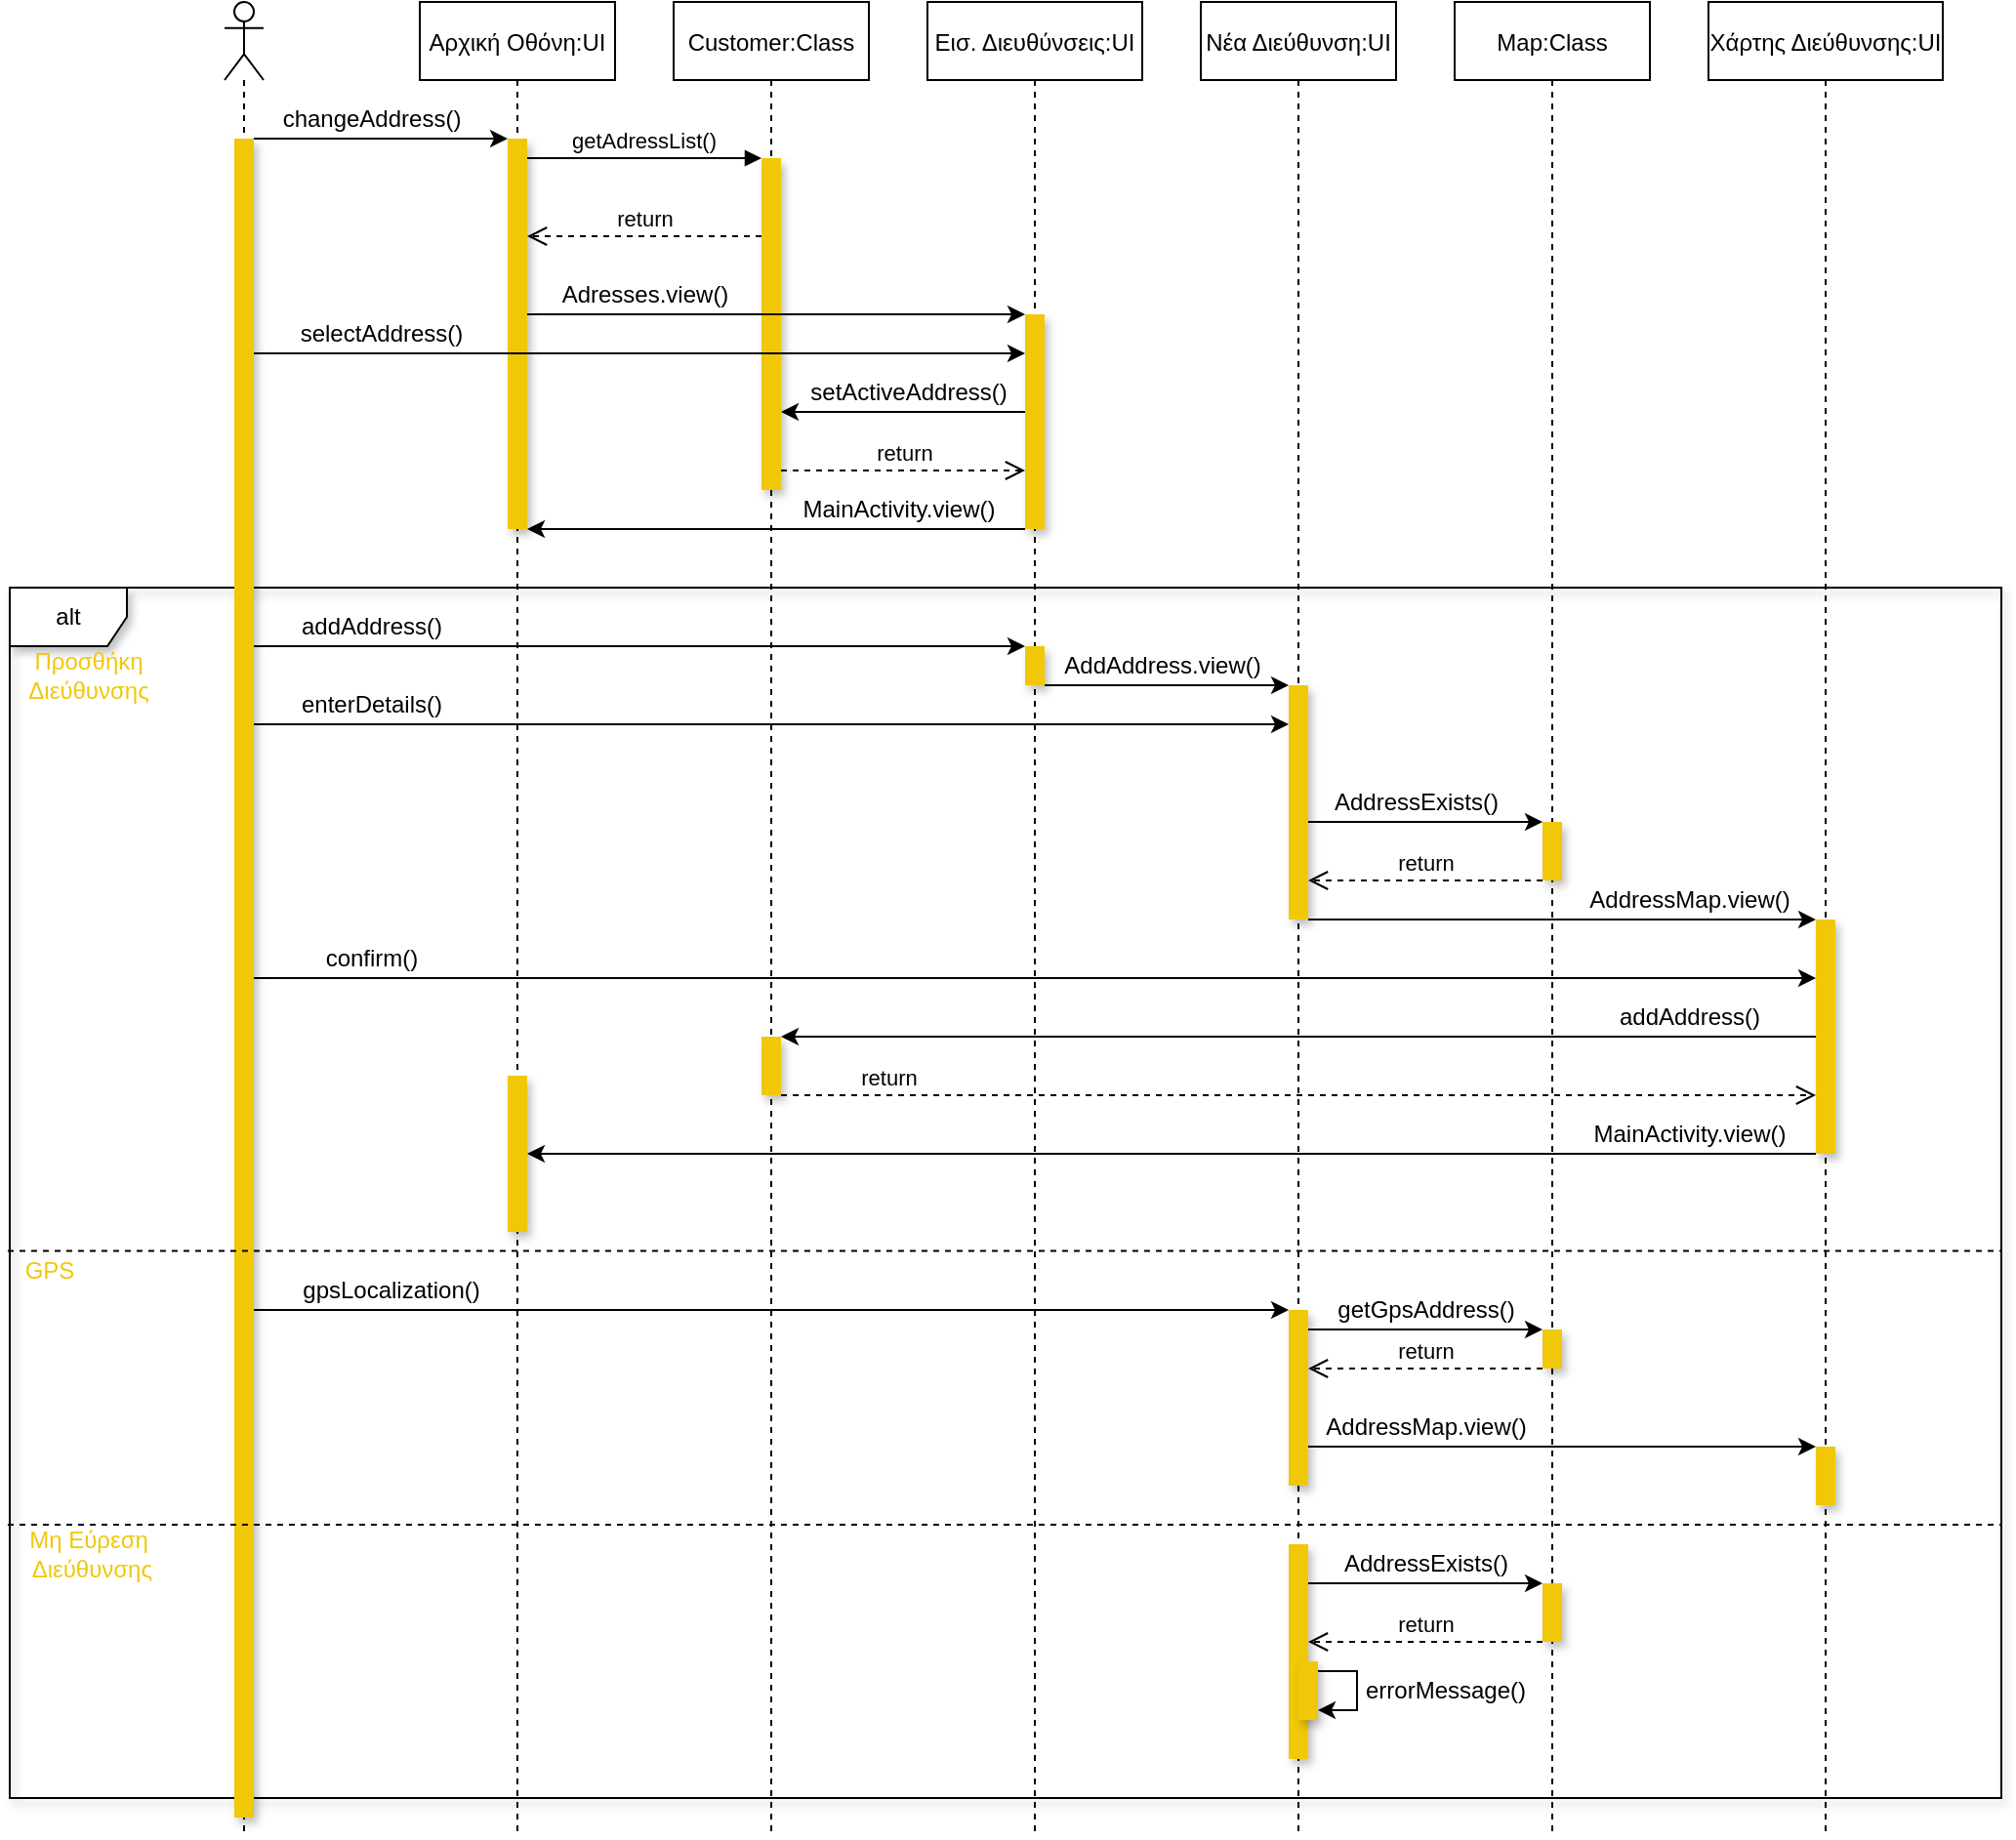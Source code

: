 <mxfile version="18.1.3" type="device"><diagram id="kgpKYQtTHZ0yAKxKKP6v" name="Page-1"><mxGraphModel dx="2017" dy="902" grid="1" gridSize="10" guides="1" tooltips="1" connect="1" arrows="1" fold="1" page="1" pageScale="1" pageWidth="850" pageHeight="1100" math="0" shadow="0"><root><mxCell id="0"/><mxCell id="1" parent="0"/><mxCell id="2sTib8ojV7En9dP6AmvC-64" value="alt" style="shape=umlFrame;whiteSpace=wrap;html=1;shadow=1;fillColor=#FFFFFF;gradientColor=none;" vertex="1" parent="1"><mxGeometry x="140" y="380" width="1020" height="620" as="geometry"/></mxCell><mxCell id="3nuBFxr9cyL0pnOWT2aG-1" value="Αρχική Οθόνη:UI" style="shape=umlLifeline;perimeter=lifelinePerimeter;container=1;collapsible=0;recursiveResize=0;rounded=0;shadow=0;strokeWidth=1;" parent="1" vertex="1"><mxGeometry x="350" y="80" width="100" height="940" as="geometry"/></mxCell><mxCell id="3nuBFxr9cyL0pnOWT2aG-2" value="" style="points=[];perimeter=orthogonalPerimeter;rounded=0;shadow=1;strokeWidth=1;gradientColor=none;fillColor=#F0C808;strokeColor=none;" parent="3nuBFxr9cyL0pnOWT2aG-1" vertex="1"><mxGeometry x="45" y="70" width="10" height="200" as="geometry"/></mxCell><mxCell id="2sTib8ojV7En9dP6AmvC-14" value="selectAddress()" style="text;html=1;align=center;verticalAlign=middle;resizable=0;points=[];autosize=1;strokeColor=none;fillColor=none;" vertex="1" parent="3nuBFxr9cyL0pnOWT2aG-1"><mxGeometry x="-70" y="160" width="100" height="20" as="geometry"/></mxCell><mxCell id="2sTib8ojV7En9dP6AmvC-56" value="" style="html=1;points=[];perimeter=orthogonalPerimeter;shadow=1;fillColor=#F0C808;gradientColor=none;fontColor=#000000;strokeColor=none;" vertex="1" parent="3nuBFxr9cyL0pnOWT2aG-1"><mxGeometry x="45" y="550" width="10" height="80" as="geometry"/></mxCell><mxCell id="3nuBFxr9cyL0pnOWT2aG-5" value="Customer:Class" style="shape=umlLifeline;perimeter=lifelinePerimeter;container=1;collapsible=0;recursiveResize=0;rounded=0;shadow=0;strokeWidth=1;" parent="1" vertex="1"><mxGeometry x="480" y="80" width="100" height="940" as="geometry"/></mxCell><mxCell id="3nuBFxr9cyL0pnOWT2aG-6" value="" style="points=[];perimeter=orthogonalPerimeter;rounded=0;shadow=1;strokeWidth=1;fillColor=#F0C808;strokeColor=none;" parent="3nuBFxr9cyL0pnOWT2aG-5" vertex="1"><mxGeometry x="45" y="80" width="10" height="170" as="geometry"/></mxCell><mxCell id="2sTib8ojV7En9dP6AmvC-57" value="" style="html=1;points=[];perimeter=orthogonalPerimeter;shadow=1;fillColor=#F0C808;gradientColor=none;fontColor=#000000;strokeColor=none;" vertex="1" parent="3nuBFxr9cyL0pnOWT2aG-5"><mxGeometry x="45" y="530" width="10" height="30" as="geometry"/></mxCell><mxCell id="3nuBFxr9cyL0pnOWT2aG-8" value="getAdressList()" style="verticalAlign=bottom;endArrow=block;entryX=0;entryY=0;shadow=0;strokeWidth=1;" parent="1" source="3nuBFxr9cyL0pnOWT2aG-2" target="3nuBFxr9cyL0pnOWT2aG-6" edge="1"><mxGeometry relative="1" as="geometry"><mxPoint x="275" y="160" as="sourcePoint"/></mxGeometry></mxCell><mxCell id="2sTib8ojV7En9dP6AmvC-1" value="" style="shape=umlLifeline;participant=umlActor;perimeter=lifelinePerimeter;whiteSpace=wrap;html=1;container=1;collapsible=0;recursiveResize=0;verticalAlign=top;spacingTop=36;outlineConnect=0;" vertex="1" parent="1"><mxGeometry x="250" y="80" width="20" height="940" as="geometry"/></mxCell><mxCell id="2sTib8ojV7En9dP6AmvC-2" value="" style="html=1;points=[];perimeter=orthogonalPerimeter;fillColor=#F0C808;strokeColor=none;shadow=1;" vertex="1" parent="2sTib8ojV7En9dP6AmvC-1"><mxGeometry x="5" y="70" width="10" height="860" as="geometry"/></mxCell><mxCell id="2sTib8ojV7En9dP6AmvC-3" style="edgeStyle=orthogonalEdgeStyle;rounded=0;orthogonalLoop=1;jettySize=auto;html=1;" edge="1" parent="1" source="2sTib8ojV7En9dP6AmvC-2" target="3nuBFxr9cyL0pnOWT2aG-2"><mxGeometry relative="1" as="geometry"><Array as="points"><mxPoint x="350" y="150"/><mxPoint x="350" y="150"/></Array></mxGeometry></mxCell><mxCell id="2sTib8ojV7En9dP6AmvC-4" value="changeAddress()" style="text;html=1;align=center;verticalAlign=middle;resizable=0;points=[];autosize=1;strokeColor=none;fillColor=none;" vertex="1" parent="1"><mxGeometry x="270" y="130" width="110" height="20" as="geometry"/></mxCell><mxCell id="2sTib8ojV7En9dP6AmvC-8" value="return" style="html=1;verticalAlign=bottom;endArrow=open;dashed=1;endSize=8;rounded=0;" edge="1" parent="1" source="3nuBFxr9cyL0pnOWT2aG-6" target="3nuBFxr9cyL0pnOWT2aG-2"><mxGeometry relative="1" as="geometry"><mxPoint x="590" y="210" as="sourcePoint"/><mxPoint x="510" y="210" as="targetPoint"/><Array as="points"><mxPoint x="460" y="200"/></Array></mxGeometry></mxCell><mxCell id="2sTib8ojV7En9dP6AmvC-9" value="Εισ. Διευθύνσεις:UI" style="shape=umlLifeline;perimeter=lifelinePerimeter;container=1;collapsible=0;recursiveResize=0;rounded=0;shadow=0;strokeWidth=1;" vertex="1" parent="1"><mxGeometry x="610" y="80" width="110" height="940" as="geometry"/></mxCell><mxCell id="2sTib8ojV7En9dP6AmvC-10" value="" style="points=[];perimeter=orthogonalPerimeter;rounded=0;shadow=1;strokeWidth=1;fillColor=#F0C808;strokeColor=none;" vertex="1" parent="2sTib8ojV7En9dP6AmvC-9"><mxGeometry x="50" y="160" width="10" height="110" as="geometry"/></mxCell><mxCell id="2sTib8ojV7En9dP6AmvC-59" value="" style="points=[];perimeter=orthogonalPerimeter;rounded=0;shadow=1;strokeWidth=1;fillColor=#F0C808;strokeColor=none;" vertex="1" parent="2sTib8ojV7En9dP6AmvC-9"><mxGeometry x="50" y="330" width="10" height="20" as="geometry"/></mxCell><mxCell id="2sTib8ojV7En9dP6AmvC-11" style="edgeStyle=orthogonalEdgeStyle;rounded=0;orthogonalLoop=1;jettySize=auto;html=1;" edge="1" parent="1" source="3nuBFxr9cyL0pnOWT2aG-2" target="2sTib8ojV7En9dP6AmvC-10"><mxGeometry relative="1" as="geometry"><Array as="points"><mxPoint x="470" y="240"/><mxPoint x="470" y="240"/></Array></mxGeometry></mxCell><mxCell id="2sTib8ojV7En9dP6AmvC-12" value="Adresses.view()" style="text;html=1;align=center;verticalAlign=middle;resizable=0;points=[];autosize=1;strokeColor=none;fillColor=none;" vertex="1" parent="1"><mxGeometry x="415" y="220" width="100" height="20" as="geometry"/></mxCell><mxCell id="2sTib8ojV7En9dP6AmvC-13" style="edgeStyle=orthogonalEdgeStyle;rounded=0;orthogonalLoop=1;jettySize=auto;html=1;" edge="1" parent="1" source="2sTib8ojV7En9dP6AmvC-2" target="2sTib8ojV7En9dP6AmvC-10"><mxGeometry relative="1" as="geometry"><Array as="points"><mxPoint x="560" y="260"/><mxPoint x="560" y="260"/></Array></mxGeometry></mxCell><mxCell id="2sTib8ojV7En9dP6AmvC-15" style="edgeStyle=orthogonalEdgeStyle;rounded=0;orthogonalLoop=1;jettySize=auto;html=1;" edge="1" parent="1" source="2sTib8ojV7En9dP6AmvC-10" target="3nuBFxr9cyL0pnOWT2aG-6"><mxGeometry relative="1" as="geometry"><Array as="points"><mxPoint x="590" y="290"/><mxPoint x="590" y="290"/></Array></mxGeometry></mxCell><mxCell id="2sTib8ojV7En9dP6AmvC-16" value="setActiveAddress()" style="text;html=1;align=center;verticalAlign=middle;resizable=0;points=[];autosize=1;strokeColor=none;fillColor=none;" vertex="1" parent="1"><mxGeometry x="540" y="270" width="120" height="20" as="geometry"/></mxCell><mxCell id="2sTib8ojV7En9dP6AmvC-19" value="return" style="html=1;verticalAlign=bottom;endArrow=open;dashed=1;endSize=8;rounded=0;" edge="1" parent="1" source="3nuBFxr9cyL0pnOWT2aG-6" target="2sTib8ojV7En9dP6AmvC-10"><mxGeometry relative="1" as="geometry"><mxPoint x="560" y="320" as="sourcePoint"/><mxPoint x="590" y="320" as="targetPoint"/><Array as="points"><mxPoint x="550" y="320"/></Array></mxGeometry></mxCell><mxCell id="2sTib8ojV7En9dP6AmvC-21" style="edgeStyle=orthogonalEdgeStyle;rounded=0;orthogonalLoop=1;jettySize=auto;html=1;" edge="1" parent="1" source="2sTib8ojV7En9dP6AmvC-10" target="3nuBFxr9cyL0pnOWT2aG-2"><mxGeometry relative="1" as="geometry"><Array as="points"><mxPoint x="530" y="350"/><mxPoint x="530" y="350"/></Array></mxGeometry></mxCell><mxCell id="2sTib8ojV7En9dP6AmvC-22" value="MainActivity.view()" style="text;html=1;align=center;verticalAlign=middle;resizable=0;points=[];autosize=1;strokeColor=none;fillColor=none;" vertex="1" parent="1"><mxGeometry x="540" y="330" width="110" height="20" as="geometry"/></mxCell><mxCell id="2sTib8ojV7En9dP6AmvC-25" style="edgeStyle=orthogonalEdgeStyle;rounded=0;orthogonalLoop=1;jettySize=auto;html=1;" edge="1" parent="1" source="2sTib8ojV7En9dP6AmvC-2"><mxGeometry relative="1" as="geometry"><mxPoint x="660" y="410" as="targetPoint"/><Array as="points"><mxPoint x="360" y="410"/><mxPoint x="360" y="410"/></Array></mxGeometry></mxCell><mxCell id="2sTib8ojV7En9dP6AmvC-26" value="addAddress()" style="text;html=1;align=center;verticalAlign=middle;resizable=0;points=[];autosize=1;strokeColor=none;fillColor=none;" vertex="1" parent="1"><mxGeometry x="280" y="390" width="90" height="20" as="geometry"/></mxCell><mxCell id="2sTib8ojV7En9dP6AmvC-27" value="Νέα Διεύθυνση:UI" style="shape=umlLifeline;perimeter=lifelinePerimeter;container=1;collapsible=0;recursiveResize=0;rounded=0;shadow=0;strokeWidth=1;" vertex="1" parent="1"><mxGeometry x="750" y="80" width="100" height="940" as="geometry"/></mxCell><mxCell id="2sTib8ojV7En9dP6AmvC-28" value="" style="points=[];perimeter=orthogonalPerimeter;rounded=0;shadow=1;strokeWidth=1;fillColor=#F0C808;strokeColor=none;" vertex="1" parent="2sTib8ojV7En9dP6AmvC-27"><mxGeometry x="45" y="350" width="10" height="120" as="geometry"/></mxCell><mxCell id="2sTib8ojV7En9dP6AmvC-71" value="" style="points=[];perimeter=orthogonalPerimeter;rounded=0;shadow=1;strokeWidth=1;fillColor=#F0C808;strokeColor=none;" vertex="1" parent="2sTib8ojV7En9dP6AmvC-27"><mxGeometry x="45" y="670" width="10" height="90" as="geometry"/></mxCell><mxCell id="2sTib8ojV7En9dP6AmvC-84" value="" style="points=[];perimeter=orthogonalPerimeter;rounded=0;shadow=1;strokeWidth=1;fillColor=#F0C808;strokeColor=none;" vertex="1" parent="2sTib8ojV7En9dP6AmvC-27"><mxGeometry x="45" y="790" width="10" height="110" as="geometry"/></mxCell><mxCell id="2sTib8ojV7En9dP6AmvC-29" style="edgeStyle=orthogonalEdgeStyle;rounded=0;orthogonalLoop=1;jettySize=auto;html=1;" edge="1" parent="1" source="2sTib8ojV7En9dP6AmvC-59" target="2sTib8ojV7En9dP6AmvC-28"><mxGeometry relative="1" as="geometry"><Array as="points"><mxPoint x="665" y="430"/></Array></mxGeometry></mxCell><mxCell id="2sTib8ojV7En9dP6AmvC-31" style="edgeStyle=orthogonalEdgeStyle;rounded=0;orthogonalLoop=1;jettySize=auto;html=1;" edge="1" parent="1" source="2sTib8ojV7En9dP6AmvC-2" target="2sTib8ojV7En9dP6AmvC-28"><mxGeometry relative="1" as="geometry"><Array as="points"><mxPoint x="520" y="450"/><mxPoint x="520" y="450"/></Array></mxGeometry></mxCell><mxCell id="2sTib8ojV7En9dP6AmvC-32" value="enterDetails()" style="text;html=1;align=center;verticalAlign=middle;resizable=0;points=[];autosize=1;strokeColor=none;fillColor=none;" vertex="1" parent="1"><mxGeometry x="280" y="430" width="90" height="20" as="geometry"/></mxCell><mxCell id="2sTib8ojV7En9dP6AmvC-33" value="Map:Class" style="shape=umlLifeline;perimeter=lifelinePerimeter;container=1;collapsible=0;recursiveResize=0;rounded=0;shadow=0;strokeWidth=1;" vertex="1" parent="1"><mxGeometry x="880" y="80" width="100" height="940" as="geometry"/></mxCell><mxCell id="2sTib8ojV7En9dP6AmvC-34" value="" style="points=[];perimeter=orthogonalPerimeter;rounded=0;shadow=1;strokeWidth=1;fillColor=#F0C808;strokeColor=none;" vertex="1" parent="2sTib8ojV7En9dP6AmvC-33"><mxGeometry x="45" y="420" width="10" height="30" as="geometry"/></mxCell><mxCell id="2sTib8ojV7En9dP6AmvC-74" value="" style="points=[];perimeter=orthogonalPerimeter;rounded=0;shadow=1;strokeWidth=1;fillColor=#F0C808;strokeColor=none;" vertex="1" parent="2sTib8ojV7En9dP6AmvC-33"><mxGeometry x="45" y="680" width="10" height="20" as="geometry"/></mxCell><mxCell id="2sTib8ojV7En9dP6AmvC-85" value="" style="points=[];perimeter=orthogonalPerimeter;rounded=0;shadow=1;strokeWidth=1;fillColor=#F0C808;strokeColor=none;" vertex="1" parent="2sTib8ojV7En9dP6AmvC-33"><mxGeometry x="45" y="810" width="10" height="30" as="geometry"/></mxCell><mxCell id="2sTib8ojV7En9dP6AmvC-35" style="edgeStyle=orthogonalEdgeStyle;rounded=0;orthogonalLoop=1;jettySize=auto;html=1;" edge="1" parent="1" source="2sTib8ojV7En9dP6AmvC-28" target="2sTib8ojV7En9dP6AmvC-34"><mxGeometry relative="1" as="geometry"><Array as="points"><mxPoint x="860" y="500"/><mxPoint x="860" y="500"/></Array></mxGeometry></mxCell><mxCell id="2sTib8ojV7En9dP6AmvC-36" value="AddressExists()" style="text;html=1;align=center;verticalAlign=middle;resizable=0;points=[];autosize=1;strokeColor=none;fillColor=none;" vertex="1" parent="1"><mxGeometry x="810" y="480" width="100" height="20" as="geometry"/></mxCell><mxCell id="2sTib8ojV7En9dP6AmvC-39" value="return" style="html=1;verticalAlign=bottom;endArrow=open;dashed=1;endSize=8;rounded=0;" edge="1" parent="1" source="2sTib8ojV7En9dP6AmvC-34" target="2sTib8ojV7En9dP6AmvC-28"><mxGeometry relative="1" as="geometry"><mxPoint x="660" y="500" as="sourcePoint"/><mxPoint x="580" y="500" as="targetPoint"/><Array as="points"><mxPoint x="860" y="530"/></Array></mxGeometry></mxCell><mxCell id="2sTib8ojV7En9dP6AmvC-40" value="Χάρτης Διεύθυνσης:UI" style="shape=umlLifeline;perimeter=lifelinePerimeter;container=1;collapsible=0;recursiveResize=0;rounded=0;shadow=0;strokeWidth=1;" vertex="1" parent="1"><mxGeometry x="1010" y="80" width="120" height="940" as="geometry"/></mxCell><mxCell id="2sTib8ojV7En9dP6AmvC-41" value="" style="points=[];perimeter=orthogonalPerimeter;rounded=0;shadow=1;strokeWidth=1;fillColor=#F0C808;strokeColor=none;" vertex="1" parent="2sTib8ojV7En9dP6AmvC-40"><mxGeometry x="55" y="470" width="10" height="120" as="geometry"/></mxCell><mxCell id="2sTib8ojV7En9dP6AmvC-79" value="" style="points=[];perimeter=orthogonalPerimeter;rounded=0;shadow=1;strokeWidth=1;fillColor=#F0C808;strokeColor=none;" vertex="1" parent="2sTib8ojV7En9dP6AmvC-40"><mxGeometry x="55" y="740" width="10" height="30" as="geometry"/></mxCell><mxCell id="2sTib8ojV7En9dP6AmvC-42" style="edgeStyle=orthogonalEdgeStyle;rounded=0;orthogonalLoop=1;jettySize=auto;html=1;" edge="1" parent="1" source="2sTib8ojV7En9dP6AmvC-28" target="2sTib8ojV7En9dP6AmvC-41"><mxGeometry relative="1" as="geometry"><Array as="points"><mxPoint x="870" y="550"/><mxPoint x="870" y="550"/></Array></mxGeometry></mxCell><mxCell id="2sTib8ojV7En9dP6AmvC-43" value="AddressMap.view()" style="text;html=1;align=center;verticalAlign=middle;resizable=0;points=[];autosize=1;strokeColor=none;fillColor=none;" vertex="1" parent="1"><mxGeometry x="940" y="530" width="120" height="20" as="geometry"/></mxCell><mxCell id="2sTib8ojV7En9dP6AmvC-45" style="edgeStyle=orthogonalEdgeStyle;rounded=0;orthogonalLoop=1;jettySize=auto;html=1;" edge="1" parent="1" source="2sTib8ojV7En9dP6AmvC-2" target="2sTib8ojV7En9dP6AmvC-41"><mxGeometry relative="1" as="geometry"><Array as="points"><mxPoint x="670" y="580"/><mxPoint x="670" y="580"/></Array></mxGeometry></mxCell><mxCell id="2sTib8ojV7En9dP6AmvC-46" value="confirm()" style="text;html=1;align=center;verticalAlign=middle;resizable=0;points=[];autosize=1;strokeColor=none;fillColor=none;" vertex="1" parent="1"><mxGeometry x="295" y="560" width="60" height="20" as="geometry"/></mxCell><mxCell id="2sTib8ojV7En9dP6AmvC-47" style="edgeStyle=orthogonalEdgeStyle;rounded=0;orthogonalLoop=1;jettySize=auto;html=1;" edge="1" parent="1" source="2sTib8ojV7En9dP6AmvC-41" target="2sTib8ojV7En9dP6AmvC-57"><mxGeometry relative="1" as="geometry"><Array as="points"><mxPoint x="800" y="610"/><mxPoint x="800" y="610"/></Array></mxGeometry></mxCell><mxCell id="2sTib8ojV7En9dP6AmvC-48" value="addAddress()" style="text;html=1;align=center;verticalAlign=middle;resizable=0;points=[];autosize=1;strokeColor=none;fillColor=none;" vertex="1" parent="1"><mxGeometry x="955" y="590" width="90" height="20" as="geometry"/></mxCell><mxCell id="2sTib8ojV7En9dP6AmvC-50" value="return" style="html=1;verticalAlign=bottom;endArrow=open;dashed=1;endSize=8;rounded=0;" edge="1" parent="1" source="2sTib8ojV7En9dP6AmvC-57" target="2sTib8ojV7En9dP6AmvC-41"><mxGeometry x="-0.792" relative="1" as="geometry"><mxPoint x="700" y="620" as="sourcePoint"/><mxPoint x="620" y="620" as="targetPoint"/><Array as="points"><mxPoint x="780" y="640"/></Array><mxPoint as="offset"/></mxGeometry></mxCell><mxCell id="2sTib8ojV7En9dP6AmvC-52" style="edgeStyle=orthogonalEdgeStyle;rounded=0;orthogonalLoop=1;jettySize=auto;html=1;" edge="1" parent="1" source="2sTib8ojV7En9dP6AmvC-41" target="2sTib8ojV7En9dP6AmvC-56"><mxGeometry relative="1" as="geometry"><mxPoint x="665" y="360" as="sourcePoint"/><mxPoint x="415" y="360" as="targetPoint"/><Array as="points"><mxPoint x="455" y="670"/></Array></mxGeometry></mxCell><mxCell id="2sTib8ojV7En9dP6AmvC-53" value="MainActivity.view()" style="text;html=1;align=center;verticalAlign=middle;resizable=0;points=[];autosize=1;strokeColor=none;fillColor=none;" vertex="1" parent="1"><mxGeometry x="945" y="650" width="110" height="20" as="geometry"/></mxCell><mxCell id="2sTib8ojV7En9dP6AmvC-30" value="AddAddress.view()" style="text;html=1;align=center;verticalAlign=middle;resizable=0;points=[];autosize=1;strokeColor=none;fillColor=none;" vertex="1" parent="1"><mxGeometry x="670" y="410" width="120" height="20" as="geometry"/></mxCell><mxCell id="2sTib8ojV7En9dP6AmvC-66" value="Προσθήκη&lt;br&gt;Διεύθυνσης" style="text;html=1;align=center;verticalAlign=middle;resizable=0;points=[];autosize=1;strokeColor=none;fillColor=none;fontColor=#F0C808;" vertex="1" parent="1"><mxGeometry x="140" y="410" width="80" height="30" as="geometry"/></mxCell><mxCell id="2sTib8ojV7En9dP6AmvC-68" value="" style="endArrow=none;dashed=1;html=1;rounded=0;fontColor=#F0C808;exitX=-0.001;exitY=0.548;exitDx=0;exitDy=0;exitPerimeter=0;entryX=1;entryY=0.548;entryDx=0;entryDy=0;entryPerimeter=0;" edge="1" parent="1" source="2sTib8ojV7En9dP6AmvC-64" target="2sTib8ojV7En9dP6AmvC-64"><mxGeometry width="50" height="50" relative="1" as="geometry"><mxPoint x="800" y="800" as="sourcePoint"/><mxPoint x="850" y="750" as="targetPoint"/></mxGeometry></mxCell><mxCell id="2sTib8ojV7En9dP6AmvC-69" value="GPS" style="text;html=1;align=center;verticalAlign=middle;resizable=0;points=[];autosize=1;strokeColor=none;fillColor=none;fontColor=#F0C808;" vertex="1" parent="1"><mxGeometry x="140" y="720" width="40" height="20" as="geometry"/></mxCell><mxCell id="2sTib8ojV7En9dP6AmvC-72" style="edgeStyle=orthogonalEdgeStyle;rounded=0;orthogonalLoop=1;jettySize=auto;html=1;fontColor=#F0C808;" edge="1" parent="1" source="2sTib8ojV7En9dP6AmvC-2" target="2sTib8ojV7En9dP6AmvC-71"><mxGeometry relative="1" as="geometry"><Array as="points"><mxPoint x="530" y="750"/><mxPoint x="530" y="750"/></Array></mxGeometry></mxCell><mxCell id="2sTib8ojV7En9dP6AmvC-73" value="&lt;font color=&quot;#000000&quot;&gt;gpsLocalization()&lt;/font&gt;" style="text;html=1;align=center;verticalAlign=middle;resizable=0;points=[];autosize=1;strokeColor=none;fillColor=none;fontColor=#F0C808;" vertex="1" parent="1"><mxGeometry x="280" y="730" width="110" height="20" as="geometry"/></mxCell><mxCell id="2sTib8ojV7En9dP6AmvC-75" style="edgeStyle=orthogonalEdgeStyle;rounded=0;orthogonalLoop=1;jettySize=auto;html=1;fontColor=#000000;" edge="1" parent="1" source="2sTib8ojV7En9dP6AmvC-71" target="2sTib8ojV7En9dP6AmvC-74"><mxGeometry relative="1" as="geometry"><Array as="points"><mxPoint x="890" y="760"/><mxPoint x="890" y="760"/></Array></mxGeometry></mxCell><mxCell id="2sTib8ojV7En9dP6AmvC-76" value="getGpsAddress()" style="text;html=1;align=center;verticalAlign=middle;resizable=0;points=[];autosize=1;strokeColor=none;fillColor=none;fontColor=#000000;" vertex="1" parent="1"><mxGeometry x="810" y="740" width="110" height="20" as="geometry"/></mxCell><mxCell id="2sTib8ojV7En9dP6AmvC-78" value="return" style="html=1;verticalAlign=bottom;endArrow=open;dashed=1;endSize=8;rounded=0;fontColor=#000000;" edge="1" parent="1" source="2sTib8ojV7En9dP6AmvC-74" target="2sTib8ojV7En9dP6AmvC-71"><mxGeometry relative="1" as="geometry"><mxPoint x="890" y="790" as="sourcePoint"/><mxPoint x="810" y="790" as="targetPoint"/><Array as="points"><mxPoint x="870" y="780"/></Array></mxGeometry></mxCell><mxCell id="2sTib8ojV7En9dP6AmvC-80" style="edgeStyle=orthogonalEdgeStyle;rounded=0;orthogonalLoop=1;jettySize=auto;html=1;fontColor=#000000;" edge="1" parent="1" source="2sTib8ojV7En9dP6AmvC-71" target="2sTib8ojV7En9dP6AmvC-79"><mxGeometry relative="1" as="geometry"><Array as="points"><mxPoint x="990" y="820"/><mxPoint x="990" y="820"/></Array></mxGeometry></mxCell><mxCell id="2sTib8ojV7En9dP6AmvC-81" value="AddressMap.view()" style="text;html=1;align=center;verticalAlign=middle;resizable=0;points=[];autosize=1;strokeColor=none;fillColor=none;fontColor=#000000;" vertex="1" parent="1"><mxGeometry x="805" y="800" width="120" height="20" as="geometry"/></mxCell><mxCell id="2sTib8ojV7En9dP6AmvC-82" value="" style="endArrow=none;dashed=1;html=1;rounded=0;fontColor=#F0C808;exitX=-0.001;exitY=0.548;exitDx=0;exitDy=0;exitPerimeter=0;entryX=1;entryY=0.548;entryDx=0;entryDy=0;entryPerimeter=0;" edge="1" parent="1"><mxGeometry width="50" height="50" relative="1" as="geometry"><mxPoint x="138.98" y="860" as="sourcePoint"/><mxPoint x="1160.0" y="860" as="targetPoint"/></mxGeometry></mxCell><mxCell id="2sTib8ojV7En9dP6AmvC-83" value="Μη Εύρεση&lt;br&gt;&amp;nbsp;Διεύθυνσης" style="text;html=1;align=center;verticalAlign=middle;resizable=0;points=[];autosize=1;strokeColor=none;fillColor=none;fontColor=#F0C808;" vertex="1" parent="1"><mxGeometry x="140" y="860" width="80" height="30" as="geometry"/></mxCell><mxCell id="2sTib8ojV7En9dP6AmvC-86" value="AddressExists()" style="text;html=1;align=center;verticalAlign=middle;resizable=0;points=[];autosize=1;strokeColor=none;fillColor=none;" vertex="1" parent="1"><mxGeometry x="815" y="870" width="100" height="20" as="geometry"/></mxCell><mxCell id="2sTib8ojV7En9dP6AmvC-87" style="edgeStyle=orthogonalEdgeStyle;rounded=0;orthogonalLoop=1;jettySize=auto;html=1;fontColor=#000000;" edge="1" parent="1" source="2sTib8ojV7En9dP6AmvC-84" target="2sTib8ojV7En9dP6AmvC-85"><mxGeometry relative="1" as="geometry"><Array as="points"><mxPoint x="870" y="890"/><mxPoint x="870" y="890"/></Array></mxGeometry></mxCell><mxCell id="2sTib8ojV7En9dP6AmvC-89" value="return" style="html=1;verticalAlign=bottom;endArrow=open;dashed=1;endSize=8;rounded=0;fontColor=#000000;" edge="1" parent="1" source="2sTib8ojV7En9dP6AmvC-85" target="2sTib8ojV7En9dP6AmvC-84"><mxGeometry relative="1" as="geometry"><mxPoint x="900" y="920" as="sourcePoint"/><mxPoint x="820" y="920" as="targetPoint"/><Array as="points"><mxPoint x="860" y="920"/></Array></mxGeometry></mxCell><mxCell id="2sTib8ojV7En9dP6AmvC-91" style="edgeStyle=orthogonalEdgeStyle;rounded=0;orthogonalLoop=1;jettySize=auto;html=1;fontColor=#000000;" edge="1" parent="1" source="2sTib8ojV7En9dP6AmvC-90" target="2sTib8ojV7En9dP6AmvC-90"><mxGeometry relative="1" as="geometry"/></mxCell><mxCell id="2sTib8ojV7En9dP6AmvC-90" value="" style="points=[];perimeter=orthogonalPerimeter;rounded=0;shadow=1;strokeWidth=1;fillColor=#F0C808;strokeColor=none;" vertex="1" parent="1"><mxGeometry x="800" y="930" width="10" height="30" as="geometry"/></mxCell><mxCell id="2sTib8ojV7En9dP6AmvC-92" value="errorMessage()" style="text;html=1;align=center;verticalAlign=middle;resizable=0;points=[];autosize=1;strokeColor=none;fillColor=none;" vertex="1" parent="1"><mxGeometry x="825" y="935" width="100" height="20" as="geometry"/></mxCell></root></mxGraphModel></diagram></mxfile>